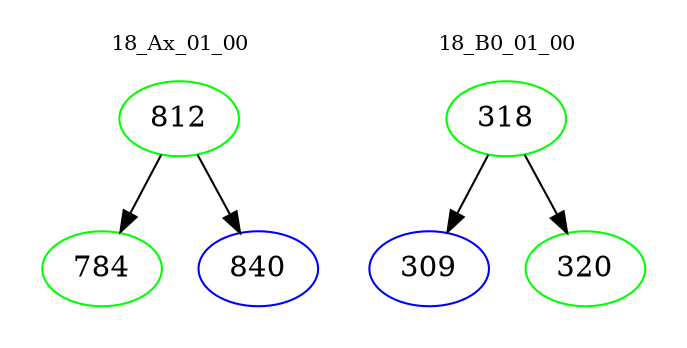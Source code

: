 digraph{
subgraph cluster_0 {
color = white
label = "18_Ax_01_00";
fontsize=10;
T0_812 [label="812", color="green"]
T0_812 -> T0_784 [color="black"]
T0_784 [label="784", color="green"]
T0_812 -> T0_840 [color="black"]
T0_840 [label="840", color="blue"]
}
subgraph cluster_1 {
color = white
label = "18_B0_01_00";
fontsize=10;
T1_318 [label="318", color="green"]
T1_318 -> T1_309 [color="black"]
T1_309 [label="309", color="blue"]
T1_318 -> T1_320 [color="black"]
T1_320 [label="320", color="green"]
}
}
